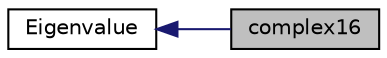 digraph "complex16"
{
  edge [fontname="Helvetica",fontsize="10",labelfontname="Helvetica",labelfontsize="10"];
  node [fontname="Helvetica",fontsize="10",shape=record];
  rankdir=LR;
  Node0 [label="complex16",height=0.2,width=0.4,color="black", fillcolor="grey75", style="filled" fontcolor="black"];
  Node1 [label="Eigenvalue",height=0.2,width=0.4,color="black", fillcolor="white", style="filled",URL="$group__eigen_s_y.html"];
  Node1->Node0 [shape=plaintext, color="midnightblue", dir="back", style="solid"];
}
